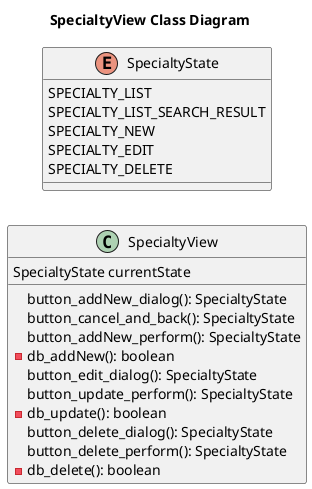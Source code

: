 @startuml
'https://plantuml.com/class-diagram

title SpecialtyView Class Diagram

left to right direction
'top to bottom direction

class SpecialtyView {
    SpecialtyState currentState
    button_addNew_dialog(): SpecialtyState
    button_cancel_and_back(): SpecialtyState
    button_addNew_perform(): SpecialtyState
    - db_addNew(): boolean
    button_edit_dialog(): SpecialtyState
    button_update_perform(): SpecialtyState
    - db_update(): boolean
    button_delete_dialog(): SpecialtyState
    button_delete_perform(): SpecialtyState
    - db_delete(): boolean
}

enum SpecialtyState {
    SPECIALTY_LIST
    SPECIALTY_LIST_SEARCH_RESULT
    SPECIALTY_NEW
    SPECIALTY_EDIT
    SPECIALTY_DELETE
}

@enduml